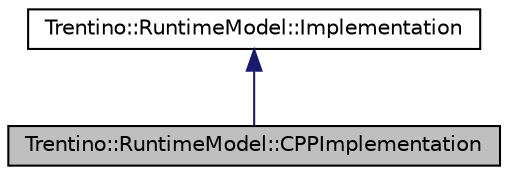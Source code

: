 digraph G
{
  edge [fontname="Helvetica",fontsize="10",labelfontname="Helvetica",labelfontsize="10"];
  node [fontname="Helvetica",fontsize="10",shape=record];
  Node1 [label="Trentino::RuntimeModel::CPPImplementation",height=0.2,width=0.4,color="black", fillcolor="grey75", style="filled" fontcolor="black"];
  Node2 -> Node1 [dir="back",color="midnightblue",fontsize="10",style="solid",fontname="Helvetica"];
  Node2 [label="Trentino::RuntimeModel::Implementation",height=0.2,width=0.4,color="black", fillcolor="white", style="filled",URL="$class_trentino_1_1_runtime_model_1_1_implementation.html",tooltip="Base class for the different implementations of a component."];
}
